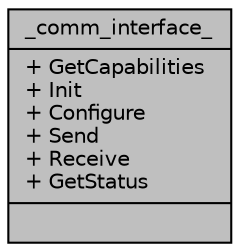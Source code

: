 digraph "_comm_interface_"
{
  edge [fontname="Helvetica",fontsize="10",labelfontname="Helvetica",labelfontsize="10"];
  node [fontname="Helvetica",fontsize="10",shape=record];
  Node1 [label="{_comm_interface_\n|+ GetCapabilities\l+ Init\l+ Configure\l+ Send\l+ Receive\l+ GetStatus\l|}",height=0.2,width=0.4,color="black", fillcolor="grey75", style="filled", fontcolor="black"];
}
